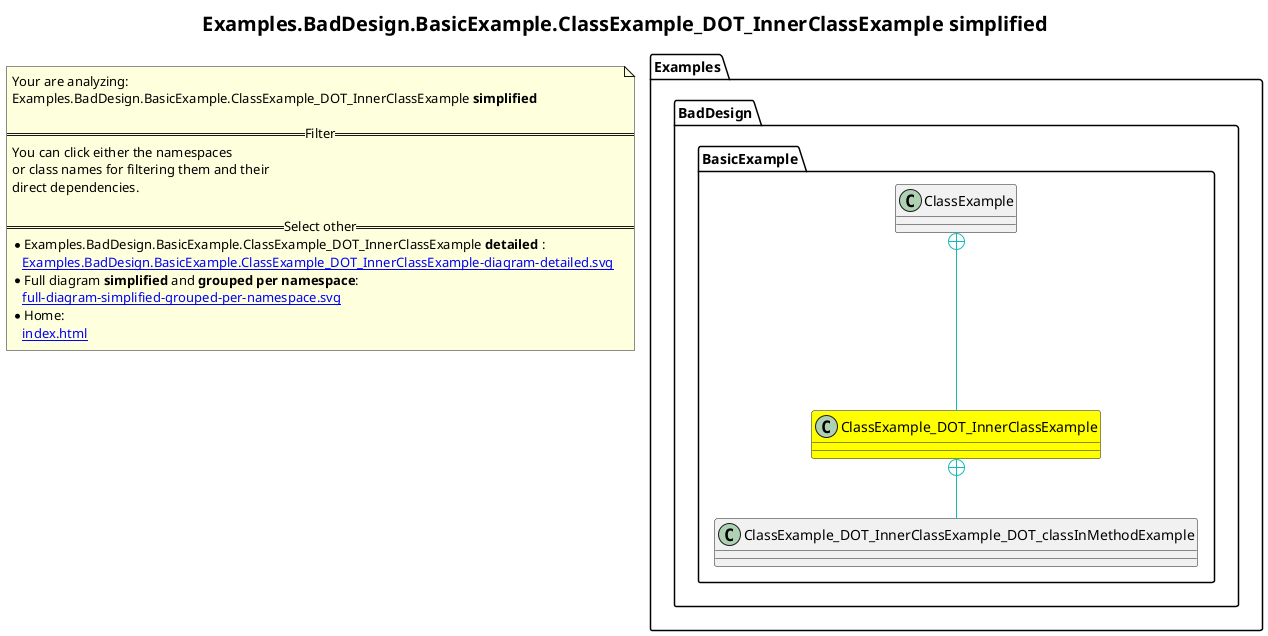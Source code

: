 @startuml
skinparam linetype ortho
title <size:20>Examples.BadDesign.BasicExample.ClassExample_DOT_InnerClassExample **simplified** </size>
note "Your are analyzing:\nExamples.BadDesign.BasicExample.ClassExample_DOT_InnerClassExample **simplified** \n\n==Filter==\nYou can click either the namespaces \nor class names for filtering them and their\ndirect dependencies.\n\n==Select other==\n* Examples.BadDesign.BasicExample.ClassExample_DOT_InnerClassExample **detailed** :\n   [[Examples.BadDesign.BasicExample.ClassExample_DOT_InnerClassExample-diagram-detailed.svg]]\n* Full diagram **simplified** and **grouped per namespace**:\n   [[full-diagram-simplified-grouped-per-namespace.svg]]\n* Home:\n   [[index.html]]" as FloatingNote
    class Examples.BadDesign.BasicExample.ClassExample_DOT_InnerClassExample [[Examples.BadDesign.BasicExample.ClassExample_DOT_InnerClassExample-diagram-simplified.svg]] #yellow {
    }
    class Examples.BadDesign.BasicExample.ClassExample_DOT_InnerClassExample_DOT_classInMethodExample [[Examples.BadDesign.BasicExample.ClassExample_DOT_InnerClassExample_DOT_classInMethodExample-diagram-simplified.svg]]  {
    }
    class Examples.BadDesign.BasicExample.ClassExample [[Examples.BadDesign.BasicExample.ClassExample-diagram-simplified.svg]]  {
    }
 ' *************************************** 
 ' *************************************** 
 ' *************************************** 
' Class relations extracted from namespace:
' Examples.BadDesign.BasicExample
Examples.BadDesign.BasicExample.ClassExample_DOT_InnerClassExample +-[#10BBBB]- Examples.BadDesign.BasicExample.ClassExample_DOT_InnerClassExample_DOT_classInMethodExample 
Examples.BadDesign.BasicExample.ClassExample +-[#10BBBB]- Examples.BadDesign.BasicExample.ClassExample_DOT_InnerClassExample 
@enduml
